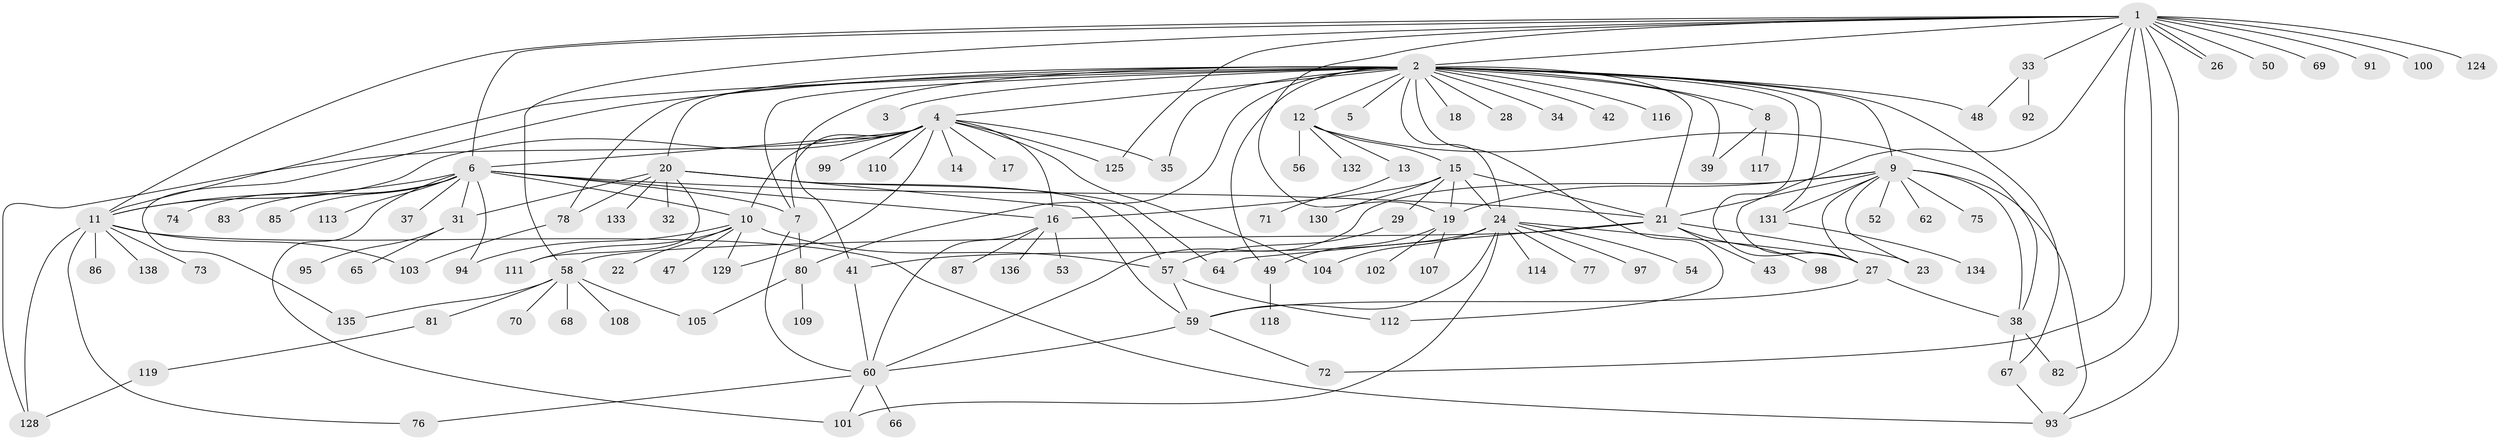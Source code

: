 // original degree distribution, {17: 0.007246376811594203, 30: 0.007246376811594203, 1: 0.45652173913043476, 15: 0.014492753623188406, 5: 0.028985507246376812, 4: 0.06521739130434782, 13: 0.007246376811594203, 7: 0.021739130434782608, 12: 0.007246376811594203, 6: 0.021739130434782608, 2: 0.2318840579710145, 8: 0.007246376811594203, 9: 0.014492753623188406, 3: 0.10144927536231885, 10: 0.007246376811594203}
// Generated by graph-tools (version 1.1) at 2025/41/03/06/25 10:41:46]
// undirected, 112 vertices, 173 edges
graph export_dot {
graph [start="1"]
  node [color=gray90,style=filled];
  1 [super="+61"];
  2 [super="+36"];
  3;
  4 [super="+115"];
  5;
  6 [super="+25"];
  7;
  8 [super="+126"];
  9 [super="+120"];
  10 [super="+88"];
  11 [super="+121"];
  12;
  13;
  14;
  15 [super="+106"];
  16 [super="+46"];
  17;
  18;
  19 [super="+84"];
  20 [super="+45"];
  21 [super="+89"];
  22;
  23 [super="+40"];
  24 [super="+44"];
  26;
  27 [super="+55"];
  28;
  29 [super="+30"];
  31;
  32;
  33;
  34;
  35;
  37;
  38 [super="+96"];
  39;
  41;
  42;
  43;
  47 [super="+51"];
  48;
  49;
  50;
  52;
  53;
  54;
  56;
  57;
  58 [super="+123"];
  59 [super="+63"];
  60 [super="+90"];
  62;
  64;
  65 [super="+79"];
  66;
  67;
  68;
  69;
  70;
  71;
  72;
  73;
  74;
  75;
  76;
  77;
  78;
  80;
  81;
  82;
  83;
  85;
  86;
  87;
  91;
  92;
  93;
  94;
  95;
  97;
  98;
  99 [super="+127"];
  100;
  101;
  102;
  103;
  104 [super="+122"];
  105;
  107;
  108;
  109;
  110;
  111 [super="+137"];
  112;
  113;
  114;
  116;
  117;
  118;
  119;
  124;
  125;
  128;
  129;
  130;
  131;
  132;
  133;
  134;
  135;
  136;
  138;
  1 -- 2;
  1 -- 11;
  1 -- 19;
  1 -- 26;
  1 -- 26;
  1 -- 33;
  1 -- 50;
  1 -- 58;
  1 -- 69;
  1 -- 72;
  1 -- 82;
  1 -- 91;
  1 -- 100;
  1 -- 124;
  1 -- 125;
  1 -- 93;
  1 -- 6;
  1 -- 27;
  2 -- 3;
  2 -- 4;
  2 -- 5;
  2 -- 7;
  2 -- 8;
  2 -- 9;
  2 -- 11;
  2 -- 12;
  2 -- 18;
  2 -- 20;
  2 -- 21;
  2 -- 24;
  2 -- 27;
  2 -- 28;
  2 -- 34;
  2 -- 35;
  2 -- 39;
  2 -- 41;
  2 -- 42;
  2 -- 48;
  2 -- 49;
  2 -- 67;
  2 -- 78;
  2 -- 80;
  2 -- 112;
  2 -- 116;
  2 -- 131;
  2 -- 135;
  4 -- 6;
  4 -- 7;
  4 -- 10;
  4 -- 11;
  4 -- 14;
  4 -- 17;
  4 -- 35;
  4 -- 99;
  4 -- 104;
  4 -- 110;
  4 -- 128;
  4 -- 129;
  4 -- 125;
  4 -- 16;
  6 -- 7;
  6 -- 10 [weight=2];
  6 -- 11;
  6 -- 16;
  6 -- 31;
  6 -- 37;
  6 -- 83;
  6 -- 85;
  6 -- 94;
  6 -- 101;
  6 -- 113;
  6 -- 74;
  6 -- 21;
  7 -- 80;
  7 -- 60;
  8 -- 39;
  8 -- 117;
  9 -- 19;
  9 -- 21;
  9 -- 23;
  9 -- 27;
  9 -- 38;
  9 -- 52;
  9 -- 60;
  9 -- 62;
  9 -- 75;
  9 -- 93;
  9 -- 131;
  10 -- 22;
  10 -- 47;
  10 -- 57;
  10 -- 111;
  10 -- 129;
  10 -- 94;
  11 -- 73;
  11 -- 76;
  11 -- 86;
  11 -- 93;
  11 -- 103;
  11 -- 128;
  11 -- 138;
  12 -- 13;
  12 -- 15;
  12 -- 38;
  12 -- 56;
  12 -- 132;
  13 -- 71;
  15 -- 16;
  15 -- 19;
  15 -- 21;
  15 -- 24 [weight=2];
  15 -- 29;
  15 -- 130;
  16 -- 53;
  16 -- 87;
  16 -- 136;
  16 -- 60;
  19 -- 49;
  19 -- 107;
  19 -- 102;
  20 -- 31;
  20 -- 32;
  20 -- 59;
  20 -- 64;
  20 -- 78;
  20 -- 111;
  20 -- 133;
  20 -- 57;
  21 -- 23;
  21 -- 43;
  21 -- 64;
  21 -- 98;
  21 -- 58;
  24 -- 59;
  24 -- 77;
  24 -- 97;
  24 -- 114;
  24 -- 41;
  24 -- 101;
  24 -- 54;
  24 -- 27;
  24 -- 104;
  27 -- 59;
  27 -- 38;
  29 -- 57;
  31 -- 65;
  31 -- 95;
  33 -- 48;
  33 -- 92;
  38 -- 67;
  38 -- 82;
  41 -- 60;
  49 -- 118;
  57 -- 59;
  57 -- 112;
  58 -- 68;
  58 -- 70;
  58 -- 81;
  58 -- 108;
  58 -- 135;
  58 -- 105;
  59 -- 72;
  59 -- 60;
  60 -- 66;
  60 -- 76;
  60 -- 101;
  67 -- 93;
  78 -- 103;
  80 -- 105;
  80 -- 109;
  81 -- 119;
  119 -- 128;
  131 -- 134;
}
